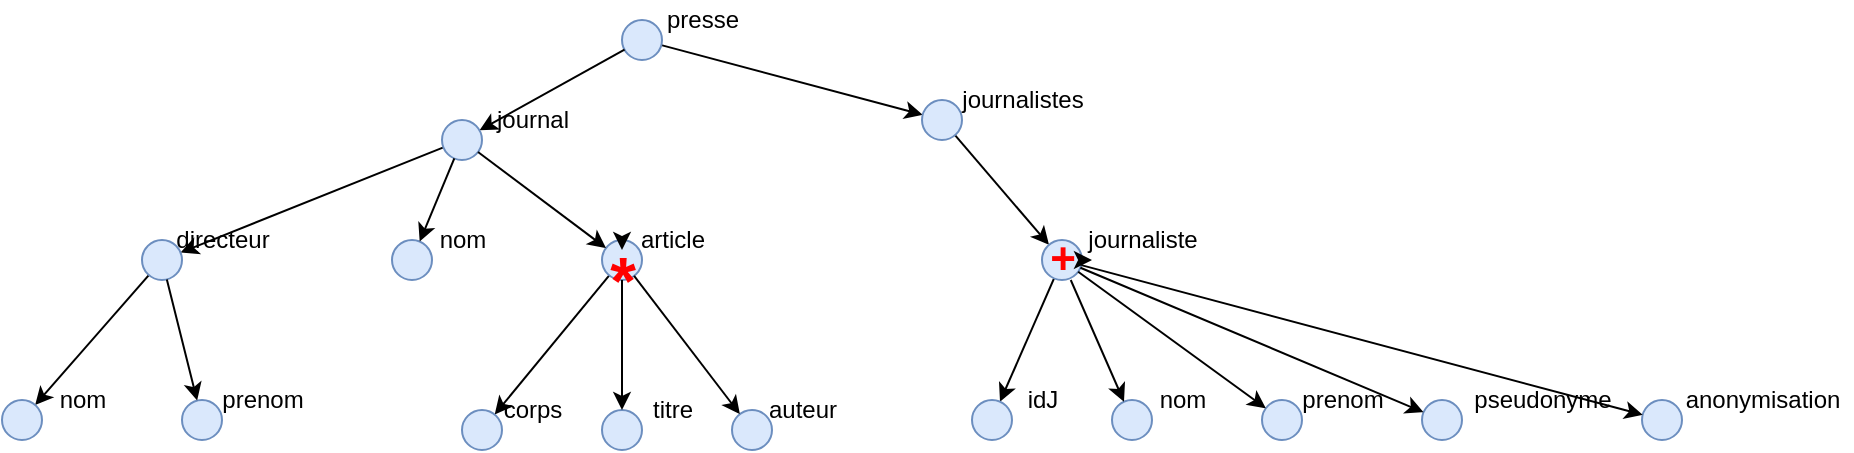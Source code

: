 <mxfile version="13.8.1" type="github">
  <diagram id="SMbfvPgSZwX1H2FPRljD" name="Page-1">
    <mxGraphModel dx="1064" dy="871" grid="1" gridSize="10" guides="1" tooltips="1" connect="1" arrows="1" fold="1" page="1" pageScale="1" pageWidth="850" pageHeight="1100" math="0" shadow="0">
      <root>
        <mxCell id="0" />
        <mxCell id="1" parent="0" />
        <mxCell id="w-9FId1LuHG94O4FUfhR-58" style="edgeStyle=none;rounded=0;orthogonalLoop=1;jettySize=auto;html=1;" edge="1" parent="1" source="w-9FId1LuHG94O4FUfhR-1" target="w-9FId1LuHG94O4FUfhR-11">
          <mxGeometry relative="1" as="geometry" />
        </mxCell>
        <mxCell id="w-9FId1LuHG94O4FUfhR-1" value="" style="ellipse;whiteSpace=wrap;html=1;aspect=fixed;fillColor=#dae8fc;strokeColor=#6c8ebf;" vertex="1" parent="1">
          <mxGeometry x="360" y="170" width="20" height="20" as="geometry" />
        </mxCell>
        <mxCell id="w-9FId1LuHG94O4FUfhR-2" value="&lt;div&gt;presse&lt;/div&gt;" style="text;html=1;align=center;verticalAlign=middle;resizable=0;points=[];autosize=1;" vertex="1" parent="1">
          <mxGeometry x="375" y="160" width="50" height="20" as="geometry" />
        </mxCell>
        <mxCell id="w-9FId1LuHG94O4FUfhR-57" style="rounded=0;orthogonalLoop=1;jettySize=auto;html=1;" edge="1" parent="1" source="w-9FId1LuHG94O4FUfhR-1" target="w-9FId1LuHG94O4FUfhR-3">
          <mxGeometry relative="1" as="geometry">
            <mxPoint x="287" y="160" as="targetPoint" />
          </mxGeometry>
        </mxCell>
        <mxCell id="w-9FId1LuHG94O4FUfhR-61" style="rounded=0;orthogonalLoop=1;jettySize=auto;html=1;" edge="1" parent="1" source="w-9FId1LuHG94O4FUfhR-3" target="w-9FId1LuHG94O4FUfhR-5">
          <mxGeometry relative="1" as="geometry">
            <mxPoint x="273" y="230" as="sourcePoint" />
          </mxGeometry>
        </mxCell>
        <mxCell id="w-9FId1LuHG94O4FUfhR-3" value="" style="ellipse;whiteSpace=wrap;html=1;aspect=fixed;fillColor=#dae8fc;strokeColor=#6c8ebf;" vertex="1" parent="1">
          <mxGeometry x="270" y="220" width="20" height="20" as="geometry" />
        </mxCell>
        <mxCell id="w-9FId1LuHG94O4FUfhR-4" value="" style="ellipse;whiteSpace=wrap;html=1;aspect=fixed;fillColor=#dae8fc;strokeColor=#6c8ebf;" vertex="1" parent="1">
          <mxGeometry x="245" y="280" width="20" height="20" as="geometry" />
        </mxCell>
        <mxCell id="w-9FId1LuHG94O4FUfhR-65" style="edgeStyle=none;rounded=0;orthogonalLoop=1;jettySize=auto;html=1;" edge="1" parent="1" source="w-9FId1LuHG94O4FUfhR-5" target="w-9FId1LuHG94O4FUfhR-52">
          <mxGeometry relative="1" as="geometry" />
        </mxCell>
        <mxCell id="w-9FId1LuHG94O4FUfhR-5" value="" style="ellipse;whiteSpace=wrap;html=1;aspect=fixed;fillColor=#dae8fc;strokeColor=#6c8ebf;" vertex="1" parent="1">
          <mxGeometry x="120" y="280" width="20" height="20" as="geometry" />
        </mxCell>
        <mxCell id="w-9FId1LuHG94O4FUfhR-67" style="edgeStyle=none;rounded=0;orthogonalLoop=1;jettySize=auto;html=1;" edge="1" parent="1" source="w-9FId1LuHG94O4FUfhR-6" target="w-9FId1LuHG94O4FUfhR-25">
          <mxGeometry relative="1" as="geometry" />
        </mxCell>
        <mxCell id="w-9FId1LuHG94O4FUfhR-6" value="" style="ellipse;whiteSpace=wrap;html=1;aspect=fixed;fillColor=#dae8fc;strokeColor=#6c8ebf;" vertex="1" parent="1">
          <mxGeometry x="350" y="280" width="20" height="20" as="geometry" />
        </mxCell>
        <mxCell id="w-9FId1LuHG94O4FUfhR-70" style="edgeStyle=none;rounded=0;orthogonalLoop=1;jettySize=auto;html=1;" edge="1" parent="1" source="w-9FId1LuHG94O4FUfhR-11" target="w-9FId1LuHG94O4FUfhR-34">
          <mxGeometry relative="1" as="geometry">
            <mxPoint x="521" y="222" as="sourcePoint" />
          </mxGeometry>
        </mxCell>
        <mxCell id="w-9FId1LuHG94O4FUfhR-11" value="" style="ellipse;whiteSpace=wrap;html=1;aspect=fixed;fillColor=#dae8fc;strokeColor=#6c8ebf;" vertex="1" parent="1">
          <mxGeometry x="510" y="210" width="20" height="20" as="geometry" />
        </mxCell>
        <mxCell id="w-9FId1LuHG94O4FUfhR-17" value="journal" style="text;html=1;align=center;verticalAlign=middle;resizable=0;points=[];autosize=1;" vertex="1" parent="1">
          <mxGeometry x="290" y="210" width="50" height="20" as="geometry" />
        </mxCell>
        <mxCell id="w-9FId1LuHG94O4FUfhR-21" value="nom" style="text;html=1;align=center;verticalAlign=middle;resizable=0;points=[];autosize=1;" vertex="1" parent="1">
          <mxGeometry x="260" y="270" width="40" height="20" as="geometry" />
        </mxCell>
        <mxCell id="w-9FId1LuHG94O4FUfhR-22" value="directeur" style="text;html=1;align=center;verticalAlign=middle;resizable=0;points=[];autosize=1;" vertex="1" parent="1">
          <mxGeometry x="130" y="270" width="60" height="20" as="geometry" />
        </mxCell>
        <mxCell id="w-9FId1LuHG94O4FUfhR-23" value="article" style="text;html=1;align=center;verticalAlign=middle;resizable=0;points=[];autosize=1;" vertex="1" parent="1">
          <mxGeometry x="360" y="270" width="50" height="20" as="geometry" />
        </mxCell>
        <mxCell id="w-9FId1LuHG94O4FUfhR-24" value="journalistes" style="text;html=1;align=center;verticalAlign=middle;resizable=0;points=[];autosize=1;" vertex="1" parent="1">
          <mxGeometry x="520" y="200" width="80" height="20" as="geometry" />
        </mxCell>
        <mxCell id="w-9FId1LuHG94O4FUfhR-25" value="" style="ellipse;whiteSpace=wrap;html=1;aspect=fixed;fillColor=#dae8fc;strokeColor=#6c8ebf;" vertex="1" parent="1">
          <mxGeometry x="280" y="365" width="20" height="20" as="geometry" />
        </mxCell>
        <mxCell id="w-9FId1LuHG94O4FUfhR-26" value="corps" style="text;html=1;align=center;verticalAlign=middle;resizable=0;points=[];autosize=1;" vertex="1" parent="1">
          <mxGeometry x="290" y="355" width="50" height="20" as="geometry" />
        </mxCell>
        <mxCell id="w-9FId1LuHG94O4FUfhR-28" value="" style="ellipse;whiteSpace=wrap;html=1;aspect=fixed;fillColor=#dae8fc;strokeColor=#6c8ebf;" vertex="1" parent="1">
          <mxGeometry x="350" y="365" width="20" height="20" as="geometry" />
        </mxCell>
        <mxCell id="w-9FId1LuHG94O4FUfhR-29" value="titre" style="text;html=1;align=center;verticalAlign=middle;resizable=0;points=[];autosize=1;" vertex="1" parent="1">
          <mxGeometry x="365" y="355" width="40" height="20" as="geometry" />
        </mxCell>
        <mxCell id="w-9FId1LuHG94O4FUfhR-32" value="" style="ellipse;whiteSpace=wrap;html=1;aspect=fixed;fillColor=#dae8fc;strokeColor=#6c8ebf;" vertex="1" parent="1">
          <mxGeometry x="415" y="365" width="20" height="20" as="geometry" />
        </mxCell>
        <mxCell id="w-9FId1LuHG94O4FUfhR-33" value="auteur" style="text;html=1;align=center;verticalAlign=middle;resizable=0;points=[];autosize=1;" vertex="1" parent="1">
          <mxGeometry x="425" y="355" width="50" height="20" as="geometry" />
        </mxCell>
        <mxCell id="w-9FId1LuHG94O4FUfhR-71" style="edgeStyle=none;rounded=0;orthogonalLoop=1;jettySize=auto;html=1;" edge="1" parent="1" source="w-9FId1LuHG94O4FUfhR-34" target="w-9FId1LuHG94O4FUfhR-36">
          <mxGeometry relative="1" as="geometry" />
        </mxCell>
        <mxCell id="w-9FId1LuHG94O4FUfhR-34" value="" style="ellipse;whiteSpace=wrap;html=1;aspect=fixed;fillColor=#dae8fc;strokeColor=#6c8ebf;" vertex="1" parent="1">
          <mxGeometry x="570" y="280" width="20" height="20" as="geometry" />
        </mxCell>
        <mxCell id="w-9FId1LuHG94O4FUfhR-35" value="journaliste" style="text;html=1;align=center;verticalAlign=middle;resizable=0;points=[];autosize=1;" vertex="1" parent="1">
          <mxGeometry x="585" y="270" width="70" height="20" as="geometry" />
        </mxCell>
        <mxCell id="w-9FId1LuHG94O4FUfhR-36" value="" style="ellipse;whiteSpace=wrap;html=1;aspect=fixed;fillColor=#dae8fc;strokeColor=#6c8ebf;" vertex="1" parent="1">
          <mxGeometry x="535" y="360" width="20" height="20" as="geometry" />
        </mxCell>
        <mxCell id="w-9FId1LuHG94O4FUfhR-37" value="idJ" style="text;html=1;align=center;verticalAlign=middle;resizable=0;points=[];autosize=1;" vertex="1" parent="1">
          <mxGeometry x="555" y="350" width="30" height="20" as="geometry" />
        </mxCell>
        <mxCell id="w-9FId1LuHG94O4FUfhR-44" value="" style="ellipse;whiteSpace=wrap;html=1;aspect=fixed;fillColor=#dae8fc;strokeColor=#6c8ebf;" vertex="1" parent="1">
          <mxGeometry x="605" y="360" width="20" height="20" as="geometry" />
        </mxCell>
        <mxCell id="w-9FId1LuHG94O4FUfhR-45" value="nom" style="text;html=1;align=center;verticalAlign=middle;resizable=0;points=[];autosize=1;" vertex="1" parent="1">
          <mxGeometry x="620" y="350" width="40" height="20" as="geometry" />
        </mxCell>
        <mxCell id="w-9FId1LuHG94O4FUfhR-46" value="" style="ellipse;whiteSpace=wrap;html=1;aspect=fixed;fillColor=#dae8fc;strokeColor=#6c8ebf;" vertex="1" parent="1">
          <mxGeometry x="680" y="360" width="20" height="20" as="geometry" />
        </mxCell>
        <mxCell id="w-9FId1LuHG94O4FUfhR-47" value="prenom" style="text;html=1;align=center;verticalAlign=middle;resizable=0;points=[];autosize=1;" vertex="1" parent="1">
          <mxGeometry x="690" y="350" width="60" height="20" as="geometry" />
        </mxCell>
        <mxCell id="w-9FId1LuHG94O4FUfhR-48" value="" style="ellipse;whiteSpace=wrap;html=1;aspect=fixed;fillColor=#dae8fc;strokeColor=#6c8ebf;" vertex="1" parent="1">
          <mxGeometry x="760" y="360" width="20" height="20" as="geometry" />
        </mxCell>
        <mxCell id="w-9FId1LuHG94O4FUfhR-49" value="pseudonyme" style="text;html=1;align=center;verticalAlign=middle;resizable=0;points=[];autosize=1;" vertex="1" parent="1">
          <mxGeometry x="780" y="350" width="80" height="20" as="geometry" />
        </mxCell>
        <mxCell id="w-9FId1LuHG94O4FUfhR-50" value="" style="ellipse;whiteSpace=wrap;html=1;aspect=fixed;fillColor=#dae8fc;strokeColor=#6c8ebf;" vertex="1" parent="1">
          <mxGeometry x="870" y="360" width="20" height="20" as="geometry" />
        </mxCell>
        <mxCell id="w-9FId1LuHG94O4FUfhR-51" value="anonymisation" style="text;html=1;align=center;verticalAlign=middle;resizable=0;points=[];autosize=1;" vertex="1" parent="1">
          <mxGeometry x="885" y="350" width="90" height="20" as="geometry" />
        </mxCell>
        <mxCell id="w-9FId1LuHG94O4FUfhR-52" value="" style="ellipse;whiteSpace=wrap;html=1;aspect=fixed;fillColor=#dae8fc;strokeColor=#6c8ebf;" vertex="1" parent="1">
          <mxGeometry x="50" y="360" width="20" height="20" as="geometry" />
        </mxCell>
        <mxCell id="w-9FId1LuHG94O4FUfhR-53" value="nom" style="text;html=1;align=center;verticalAlign=middle;resizable=0;points=[];autosize=1;" vertex="1" parent="1">
          <mxGeometry x="70" y="350" width="40" height="20" as="geometry" />
        </mxCell>
        <mxCell id="w-9FId1LuHG94O4FUfhR-54" value="" style="ellipse;whiteSpace=wrap;html=1;aspect=fixed;fillColor=#dae8fc;strokeColor=#6c8ebf;" vertex="1" parent="1">
          <mxGeometry x="140" y="360" width="20" height="20" as="geometry" />
        </mxCell>
        <mxCell id="w-9FId1LuHG94O4FUfhR-55" value="prenom" style="text;html=1;align=center;verticalAlign=middle;resizable=0;points=[];autosize=1;" vertex="1" parent="1">
          <mxGeometry x="150" y="350" width="60" height="20" as="geometry" />
        </mxCell>
        <mxCell id="w-9FId1LuHG94O4FUfhR-62" style="rounded=0;orthogonalLoop=1;jettySize=auto;html=1;" edge="1" parent="1" source="w-9FId1LuHG94O4FUfhR-3" target="w-9FId1LuHG94O4FUfhR-4">
          <mxGeometry relative="1" as="geometry">
            <mxPoint x="280.71" y="243.701" as="sourcePoint" />
            <mxPoint x="149.282" y="296.28" as="targetPoint" />
          </mxGeometry>
        </mxCell>
        <mxCell id="w-9FId1LuHG94O4FUfhR-63" style="rounded=0;orthogonalLoop=1;jettySize=auto;html=1;" edge="1" parent="1" source="w-9FId1LuHG94O4FUfhR-3" target="w-9FId1LuHG94O4FUfhR-6">
          <mxGeometry relative="1" as="geometry">
            <mxPoint x="286.124" y="249.218" as="sourcePoint" />
            <mxPoint x="268.79" y="290.746" as="targetPoint" />
          </mxGeometry>
        </mxCell>
        <mxCell id="w-9FId1LuHG94O4FUfhR-66" style="edgeStyle=none;rounded=0;orthogonalLoop=1;jettySize=auto;html=1;" edge="1" parent="1" source="w-9FId1LuHG94O4FUfhR-5" target="w-9FId1LuHG94O4FUfhR-54">
          <mxGeometry relative="1" as="geometry">
            <mxPoint x="133.39" y="307.504" as="sourcePoint" />
            <mxPoint x="76.57" y="372.461" as="targetPoint" />
          </mxGeometry>
        </mxCell>
        <mxCell id="w-9FId1LuHG94O4FUfhR-68" style="edgeStyle=none;rounded=0;orthogonalLoop=1;jettySize=auto;html=1;" edge="1" parent="1" source="w-9FId1LuHG94O4FUfhR-6" target="w-9FId1LuHG94O4FUfhR-28">
          <mxGeometry relative="1" as="geometry">
            <mxPoint x="363.649" y="307.724" as="sourcePoint" />
            <mxPoint x="306.361" y="377.284" as="targetPoint" />
          </mxGeometry>
        </mxCell>
        <mxCell id="w-9FId1LuHG94O4FUfhR-69" style="edgeStyle=none;rounded=0;orthogonalLoop=1;jettySize=auto;html=1;" edge="1" parent="1" source="w-9FId1LuHG94O4FUfhR-6" target="w-9FId1LuHG94O4FUfhR-32">
          <mxGeometry relative="1" as="geometry">
            <mxPoint x="370" y="310" as="sourcePoint" />
            <mxPoint x="370" y="375" as="targetPoint" />
          </mxGeometry>
        </mxCell>
        <mxCell id="w-9FId1LuHG94O4FUfhR-72" style="edgeStyle=none;rounded=0;orthogonalLoop=1;jettySize=auto;html=1;" edge="1" parent="1" source="w-9FId1LuHG94O4FUfhR-78" target="w-9FId1LuHG94O4FUfhR-44">
          <mxGeometry relative="1" as="geometry">
            <mxPoint x="585.997" y="309.164" as="sourcePoint" />
            <mxPoint x="559.004" y="370.836" as="targetPoint" />
          </mxGeometry>
        </mxCell>
        <mxCell id="w-9FId1LuHG94O4FUfhR-73" style="edgeStyle=none;rounded=0;orthogonalLoop=1;jettySize=auto;html=1;" edge="1" parent="1" source="w-9FId1LuHG94O4FUfhR-34" target="w-9FId1LuHG94O4FUfhR-46">
          <mxGeometry relative="1" as="geometry">
            <mxPoint x="594.003" y="309.164" as="sourcePoint" />
            <mxPoint x="620.996" y="370.836" as="targetPoint" />
          </mxGeometry>
        </mxCell>
        <mxCell id="w-9FId1LuHG94O4FUfhR-74" style="edgeStyle=none;rounded=0;orthogonalLoop=1;jettySize=auto;html=1;" edge="1" parent="1" source="w-9FId1LuHG94O4FUfhR-34" target="w-9FId1LuHG94O4FUfhR-48">
          <mxGeometry relative="1" as="geometry">
            <mxPoint x="598.088" y="305.881" as="sourcePoint" />
            <mxPoint x="691.915" y="374.115" as="targetPoint" />
          </mxGeometry>
        </mxCell>
        <mxCell id="w-9FId1LuHG94O4FUfhR-75" style="edgeStyle=none;rounded=0;orthogonalLoop=1;jettySize=auto;html=1;" edge="1" parent="1" source="w-9FId1LuHG94O4FUfhR-34" target="w-9FId1LuHG94O4FUfhR-50">
          <mxGeometry relative="1" as="geometry">
            <mxPoint x="599.216" y="303.881" as="sourcePoint" />
            <mxPoint x="770.784" y="376.118" as="targetPoint" />
          </mxGeometry>
        </mxCell>
        <mxCell id="w-9FId1LuHG94O4FUfhR-76" value="&lt;font style=&quot;font-size: 33px&quot; color=&quot;#FF0000&quot;&gt;&lt;b&gt;*&lt;/b&gt;&lt;/font&gt;" style="text;html=1;align=center;verticalAlign=middle;resizable=0;points=[];autosize=1;" vertex="1" parent="1">
          <mxGeometry x="345" y="285" width="30" height="30" as="geometry" />
        </mxCell>
        <mxCell id="w-9FId1LuHG94O4FUfhR-77" style="edgeStyle=none;rounded=0;orthogonalLoop=1;jettySize=auto;html=1;" edge="1" parent="1" source="w-9FId1LuHG94O4FUfhR-6" target="w-9FId1LuHG94O4FUfhR-76">
          <mxGeometry relative="1" as="geometry">
            <mxPoint x="366.066" y="297.95" as="sourcePoint" />
            <mxPoint x="418.926" y="367.056" as="targetPoint" />
          </mxGeometry>
        </mxCell>
        <mxCell id="w-9FId1LuHG94O4FUfhR-78" value="&lt;b&gt;&lt;font style=&quot;font-size: 22px&quot; color=&quot;#FF0000&quot;&gt;+&lt;/font&gt;&lt;/b&gt;" style="text;html=1;align=center;verticalAlign=middle;resizable=0;points=[];autosize=1;" vertex="1" parent="1">
          <mxGeometry x="565" y="280" width="30" height="20" as="geometry" />
        </mxCell>
        <mxCell id="w-9FId1LuHG94O4FUfhR-79" style="edgeStyle=none;rounded=0;orthogonalLoop=1;jettySize=auto;html=1;" edge="1" parent="1" source="w-9FId1LuHG94O4FUfhR-34" target="w-9FId1LuHG94O4FUfhR-78">
          <mxGeometry relative="1" as="geometry">
            <mxPoint x="584.036" y="299.149" as="sourcePoint" />
            <mxPoint x="611.042" y="360.817" as="targetPoint" />
          </mxGeometry>
        </mxCell>
      </root>
    </mxGraphModel>
  </diagram>
</mxfile>
